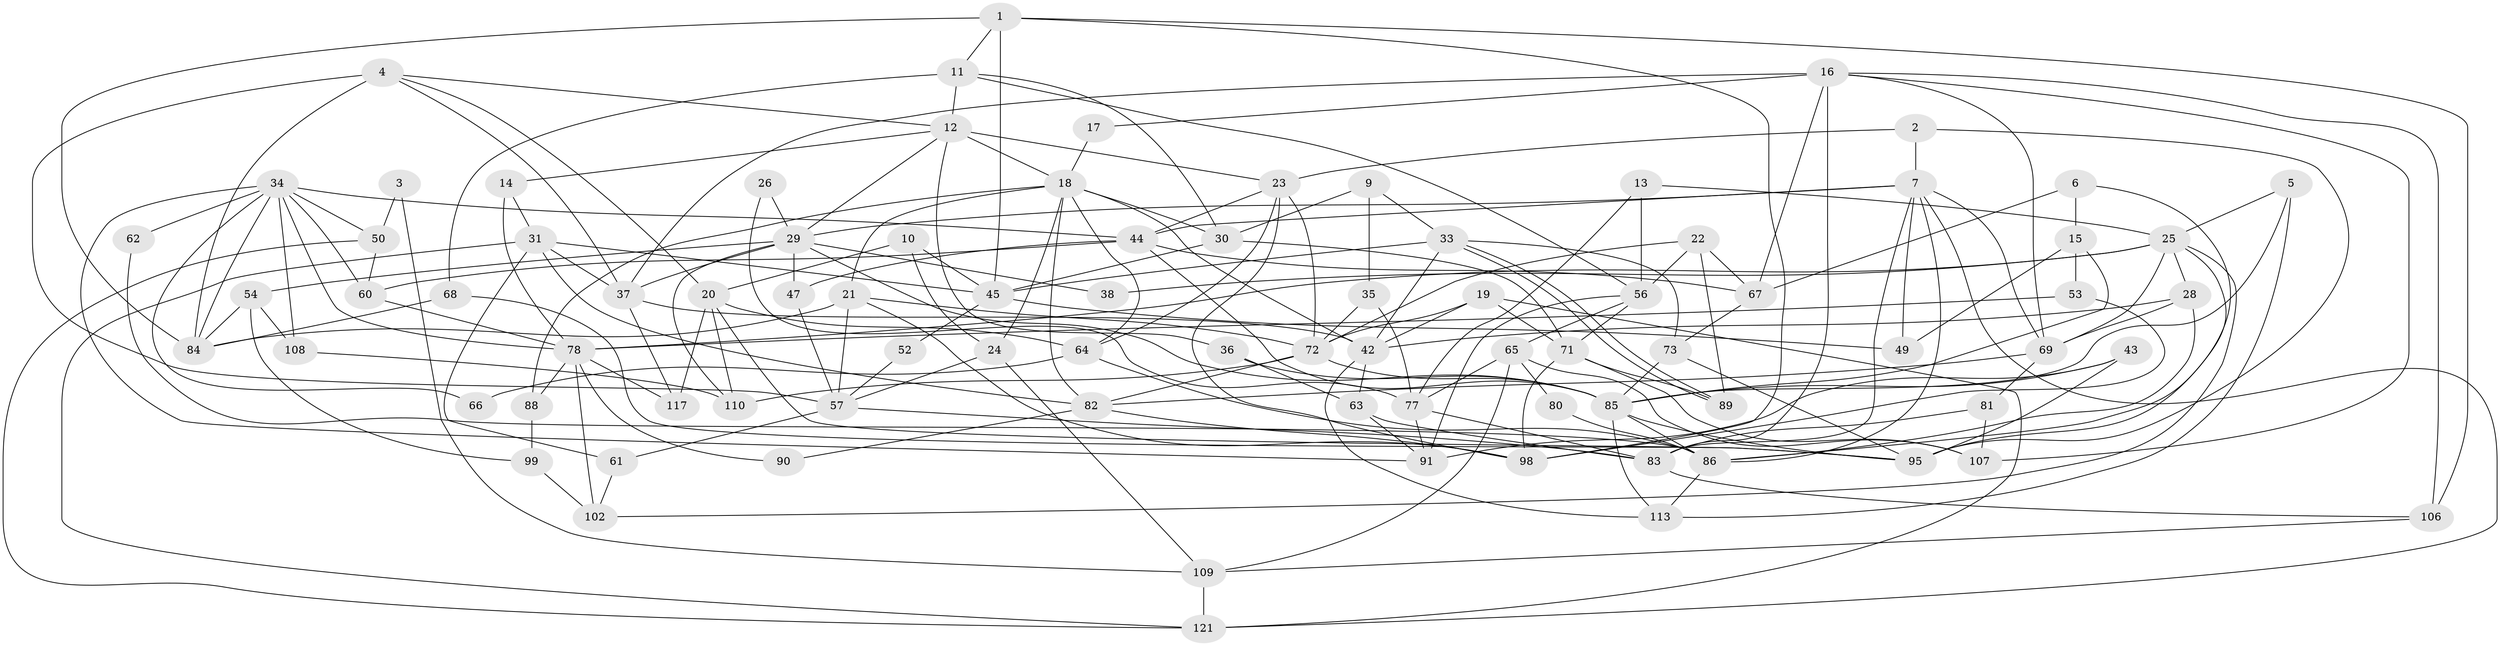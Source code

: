 // Generated by graph-tools (version 1.1) at 2025/52/02/27/25 19:52:09]
// undirected, 85 vertices, 202 edges
graph export_dot {
graph [start="1"]
  node [color=gray90,style=filled];
  1;
  2 [super="+8"];
  3;
  4 [super="+70"];
  5;
  6;
  7 [super="+41"];
  9;
  10;
  11 [super="+59"];
  12 [super="+48"];
  13;
  14 [super="+76"];
  15 [super="+122"];
  16 [super="+103"];
  17;
  18 [super="+51"];
  19 [super="+119"];
  20 [super="+27"];
  21 [super="+32"];
  22;
  23 [super="+39"];
  24;
  25 [super="+94"];
  26;
  28;
  29 [super="+97"];
  30;
  31 [super="+75"];
  33;
  34 [super="+40"];
  35;
  36;
  37 [super="+112"];
  38;
  42 [super="+55"];
  43 [super="+111"];
  44 [super="+46"];
  45 [super="+118"];
  47;
  49;
  50;
  52;
  53;
  54;
  56 [super="+58"];
  57 [super="+120"];
  60;
  61;
  62;
  63 [super="+74"];
  64 [super="+104"];
  65 [super="+116"];
  66;
  67;
  68;
  69 [super="+87"];
  71 [super="+105"];
  72 [super="+92"];
  73;
  77;
  78 [super="+79"];
  80;
  81;
  82 [super="+115"];
  83 [super="+101"];
  84 [super="+93"];
  85 [super="+114"];
  86 [super="+96"];
  88;
  89;
  90;
  91;
  95;
  98 [super="+100"];
  99;
  102;
  106;
  107;
  108;
  109;
  110;
  113;
  117;
  121;
  1 -- 11;
  1 -- 98;
  1 -- 45;
  1 -- 84;
  1 -- 106;
  2 -- 95;
  2 -- 7;
  2 -- 23;
  3 -- 109;
  3 -- 50;
  4 -- 20;
  4 -- 12;
  4 -- 84;
  4 -- 57 [weight=2];
  4 -- 37;
  5 -- 25;
  5 -- 85;
  5 -- 113;
  6 -- 67;
  6 -- 86;
  6 -- 15;
  7 -- 83;
  7 -- 44;
  7 -- 49;
  7 -- 86;
  7 -- 69;
  7 -- 121;
  7 -- 29;
  9 -- 30;
  9 -- 35;
  9 -- 33;
  10 -- 24;
  10 -- 45;
  10 -- 20;
  11 -- 68;
  11 -- 30;
  11 -- 12;
  11 -- 56;
  12 -- 14;
  12 -- 36;
  12 -- 18;
  12 -- 29;
  12 -- 23;
  13 -- 25;
  13 -- 77;
  13 -- 56;
  14 -- 78 [weight=3];
  14 -- 31;
  15 -- 85;
  15 -- 49;
  15 -- 53;
  16 -- 67;
  16 -- 83;
  16 -- 17;
  16 -- 106;
  16 -- 107;
  16 -- 37;
  16 -- 69;
  17 -- 18;
  18 -- 30;
  18 -- 24;
  18 -- 82;
  18 -- 64;
  18 -- 21;
  18 -- 88;
  18 -- 42;
  19 -- 121;
  19 -- 42;
  19 -- 71;
  19 -- 72;
  20 -- 110;
  20 -- 117;
  20 -- 64;
  20 -- 95;
  21 -- 84;
  21 -- 98;
  21 -- 57;
  21 -- 72;
  22 -- 89;
  22 -- 67;
  22 -- 56;
  22 -- 72;
  23 -- 44;
  23 -- 98;
  23 -- 64;
  23 -- 72;
  24 -- 109;
  24 -- 57;
  25 -- 102;
  25 -- 38;
  25 -- 69;
  25 -- 78;
  25 -- 28;
  25 -- 95;
  26 -- 77;
  26 -- 29;
  28 -- 42;
  28 -- 86;
  28 -- 69;
  29 -- 54;
  29 -- 110;
  29 -- 38;
  29 -- 47;
  29 -- 85;
  29 -- 37;
  30 -- 45;
  30 -- 71;
  31 -- 45;
  31 -- 121;
  31 -- 61;
  31 -- 82;
  31 -- 37;
  33 -- 89;
  33 -- 89;
  33 -- 73;
  33 -- 42;
  33 -- 45;
  34 -- 50;
  34 -- 78;
  34 -- 91;
  34 -- 108;
  34 -- 66;
  34 -- 84;
  34 -- 62;
  34 -- 60;
  34 -- 44;
  35 -- 77;
  35 -- 72;
  36 -- 63;
  36 -- 85;
  37 -- 42;
  37 -- 117;
  42 -- 113;
  42 -- 63;
  43 -- 91 [weight=2];
  43 -- 95;
  43 -- 85;
  44 -- 60;
  44 -- 47;
  44 -- 67;
  44 -- 85;
  45 -- 52;
  45 -- 49;
  47 -- 57;
  50 -- 121;
  50 -- 60;
  52 -- 57;
  53 -- 98;
  53 -- 78;
  54 -- 99;
  54 -- 84;
  54 -- 108;
  56 -- 71;
  56 -- 65;
  56 -- 91;
  57 -- 61;
  57 -- 83;
  60 -- 78;
  61 -- 102;
  62 -- 86;
  63 -- 91;
  63 -- 83;
  64 -- 66;
  64 -- 86;
  65 -- 109;
  65 -- 80;
  65 -- 107;
  65 -- 77;
  67 -- 73;
  68 -- 95;
  68 -- 84;
  69 -- 81;
  69 -- 82;
  71 -- 89;
  71 -- 107;
  71 -- 98;
  72 -- 85;
  72 -- 82;
  72 -- 110;
  73 -- 85;
  73 -- 95;
  77 -- 91;
  77 -- 83;
  78 -- 88;
  78 -- 102;
  78 -- 117;
  78 -- 90;
  80 -- 86;
  81 -- 107;
  81 -- 83;
  82 -- 98;
  82 -- 90;
  83 -- 106;
  85 -- 95;
  85 -- 86;
  85 -- 113;
  86 -- 113;
  88 -- 99;
  99 -- 102;
  106 -- 109;
  108 -- 110;
  109 -- 121;
}
